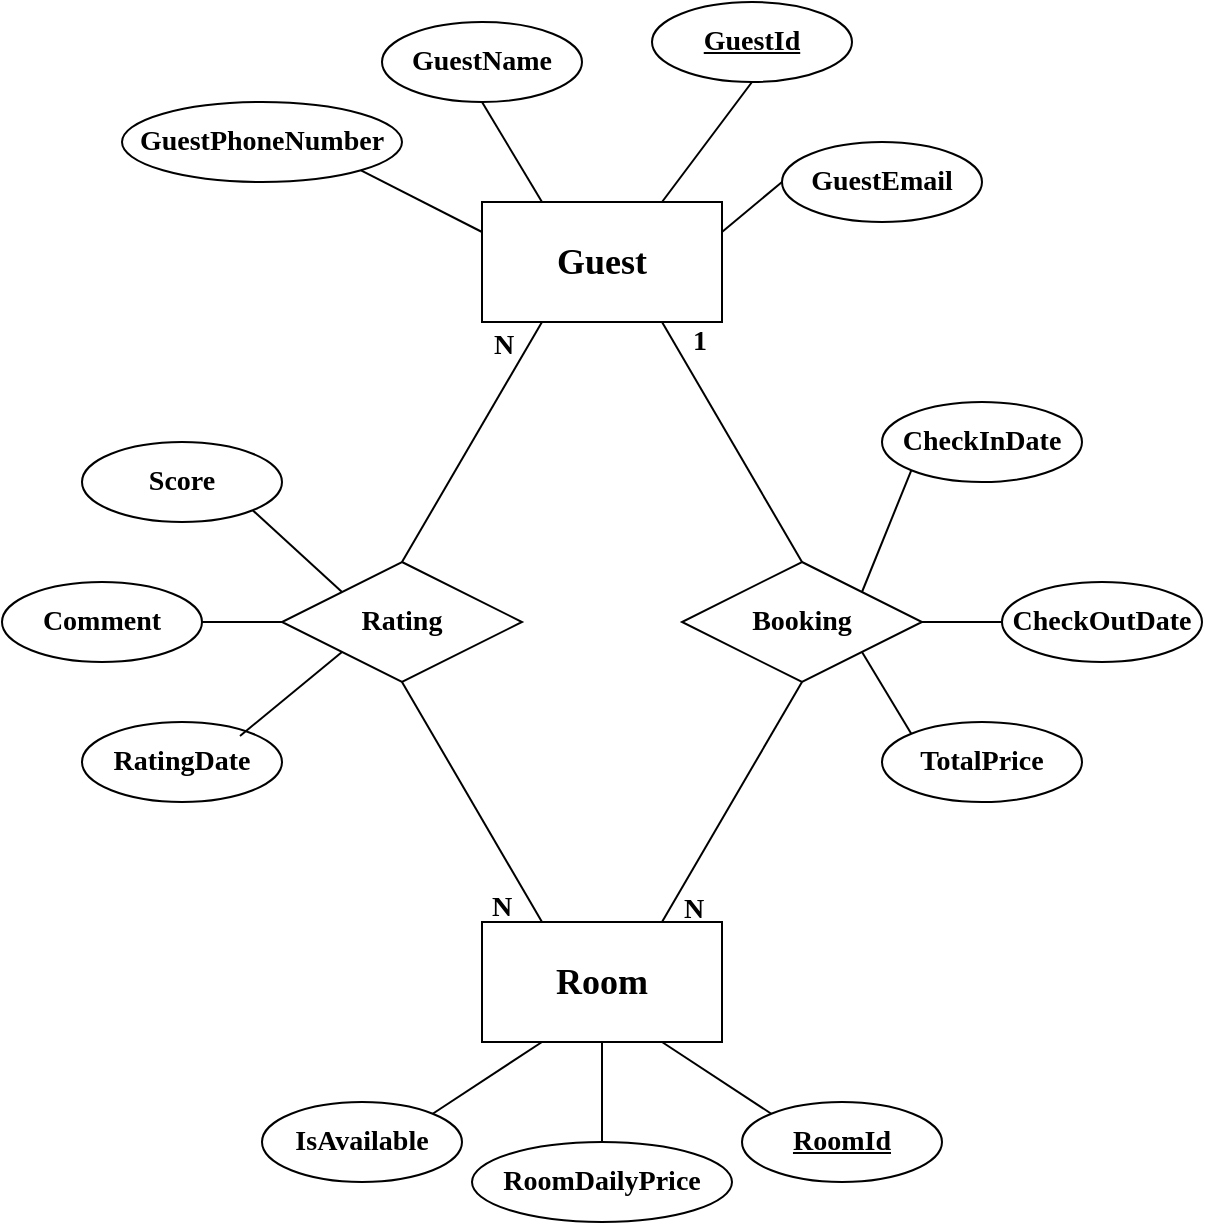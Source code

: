<mxfile version="28.0.9">
  <diagram name="Page-1" id="czs3NJPh8FWdvTgHN3IY">
    <mxGraphModel dx="1426" dy="811" grid="1" gridSize="10" guides="1" tooltips="1" connect="1" arrows="1" fold="1" page="1" pageScale="1" pageWidth="850" pageHeight="1100" math="0" shadow="0">
      <root>
        <mxCell id="0" />
        <mxCell id="1" parent="0" />
        <mxCell id="lIxIKmrcLk661TMdwnj2-1" value="&lt;font style=&quot;font-size: 18px;&quot; face=&quot;Times New Roman&quot;&gt;&lt;b&gt;Guest&lt;/b&gt;&lt;/font&gt;" style="rounded=0;whiteSpace=wrap;html=1;" parent="1" vertex="1">
          <mxGeometry x="340" y="210" width="120" height="60" as="geometry" />
        </mxCell>
        <mxCell id="lIxIKmrcLk661TMdwnj2-2" value="&lt;font style=&quot;font-size: 18px;&quot; face=&quot;Times New Roman&quot;&gt;&lt;b&gt;Room&lt;/b&gt;&lt;/font&gt;" style="rounded=0;whiteSpace=wrap;html=1;" parent="1" vertex="1">
          <mxGeometry x="340" y="570" width="120" height="60" as="geometry" />
        </mxCell>
        <mxCell id="lIxIKmrcLk661TMdwnj2-3" value="&lt;font style=&quot;font-size: 14px;&quot; face=&quot;Times New Roman&quot;&gt;&lt;b&gt;GuestId&lt;/b&gt;&lt;/font&gt;" style="ellipse;whiteSpace=wrap;html=1;align=center;fontStyle=4;" parent="1" vertex="1">
          <mxGeometry x="425" y="110" width="100" height="40" as="geometry" />
        </mxCell>
        <mxCell id="lIxIKmrcLk661TMdwnj2-4" value="&lt;font style=&quot;font-size: 14px;&quot; face=&quot;Times New Roman&quot;&gt;&lt;b&gt;RoomId&lt;/b&gt;&lt;/font&gt;" style="ellipse;whiteSpace=wrap;html=1;align=center;fontStyle=4;" parent="1" vertex="1">
          <mxGeometry x="470" y="660" width="100" height="40" as="geometry" />
        </mxCell>
        <mxCell id="lIxIKmrcLk661TMdwnj2-5" value="&lt;font style=&quot;font-size: 14px;&quot; face=&quot;Times New Roman&quot;&gt;&lt;b&gt;GuestEmail&lt;/b&gt;&lt;/font&gt;" style="ellipse;whiteSpace=wrap;html=1;align=center;" parent="1" vertex="1">
          <mxGeometry x="490" y="180" width="100" height="40" as="geometry" />
        </mxCell>
        <mxCell id="lIxIKmrcLk661TMdwnj2-6" value="&lt;font style=&quot;font-size: 14px;&quot; face=&quot;Times New Roman&quot;&gt;&lt;b&gt;GuestPhoneNumber&lt;/b&gt;&lt;/font&gt;" style="ellipse;whiteSpace=wrap;html=1;align=center;" parent="1" vertex="1">
          <mxGeometry x="160" y="160" width="140" height="40" as="geometry" />
        </mxCell>
        <mxCell id="lIxIKmrcLk661TMdwnj2-7" value="&lt;font style=&quot;font-size: 14px;&quot; face=&quot;Times New Roman&quot;&gt;&lt;b&gt;GuestName&lt;/b&gt;&lt;/font&gt;" style="ellipse;whiteSpace=wrap;html=1;align=center;" parent="1" vertex="1">
          <mxGeometry x="290" y="120" width="100" height="40" as="geometry" />
        </mxCell>
        <mxCell id="lIxIKmrcLk661TMdwnj2-8" value="&lt;font style=&quot;font-size: 14px;&quot; face=&quot;Times New Roman&quot;&gt;&lt;b&gt;IsAvailable&lt;/b&gt;&lt;/font&gt;" style="ellipse;whiteSpace=wrap;html=1;align=center;" parent="1" vertex="1">
          <mxGeometry x="230" y="660" width="100" height="40" as="geometry" />
        </mxCell>
        <mxCell id="lIxIKmrcLk661TMdwnj2-9" value="&lt;font style=&quot;font-size: 14px;&quot; face=&quot;Times New Roman&quot;&gt;&lt;b&gt;RoomDailyPrice&lt;/b&gt;&lt;/font&gt;" style="ellipse;whiteSpace=wrap;html=1;align=center;" parent="1" vertex="1">
          <mxGeometry x="335" y="680" width="130" height="40" as="geometry" />
        </mxCell>
        <mxCell id="lIxIKmrcLk661TMdwnj2-10" value="" style="endArrow=none;html=1;rounded=0;entryX=1;entryY=1;entryDx=0;entryDy=0;exitX=0;exitY=0.25;exitDx=0;exitDy=0;" parent="1" source="lIxIKmrcLk661TMdwnj2-1" target="lIxIKmrcLk661TMdwnj2-6" edge="1">
          <mxGeometry relative="1" as="geometry">
            <mxPoint x="350" y="420" as="sourcePoint" />
            <mxPoint x="510" y="420" as="targetPoint" />
          </mxGeometry>
        </mxCell>
        <mxCell id="lIxIKmrcLk661TMdwnj2-11" value="" style="endArrow=none;html=1;rounded=0;entryX=0.5;entryY=1;entryDx=0;entryDy=0;exitX=0.25;exitY=0;exitDx=0;exitDy=0;" parent="1" source="lIxIKmrcLk661TMdwnj2-1" target="lIxIKmrcLk661TMdwnj2-7" edge="1">
          <mxGeometry relative="1" as="geometry">
            <mxPoint x="350" y="420" as="sourcePoint" />
            <mxPoint x="510" y="420" as="targetPoint" />
          </mxGeometry>
        </mxCell>
        <mxCell id="lIxIKmrcLk661TMdwnj2-12" value="" style="endArrow=none;html=1;rounded=0;entryX=0.5;entryY=1;entryDx=0;entryDy=0;exitX=0.75;exitY=0;exitDx=0;exitDy=0;" parent="1" source="lIxIKmrcLk661TMdwnj2-1" target="lIxIKmrcLk661TMdwnj2-3" edge="1">
          <mxGeometry relative="1" as="geometry">
            <mxPoint x="350" y="420" as="sourcePoint" />
            <mxPoint x="510" y="420" as="targetPoint" />
          </mxGeometry>
        </mxCell>
        <mxCell id="lIxIKmrcLk661TMdwnj2-13" value="" style="endArrow=none;html=1;rounded=0;exitX=1;exitY=0.25;exitDx=0;exitDy=0;entryX=0;entryY=0.5;entryDx=0;entryDy=0;" parent="1" source="lIxIKmrcLk661TMdwnj2-1" target="lIxIKmrcLk661TMdwnj2-5" edge="1">
          <mxGeometry relative="1" as="geometry">
            <mxPoint x="350" y="420" as="sourcePoint" />
            <mxPoint x="510" y="420" as="targetPoint" />
          </mxGeometry>
        </mxCell>
        <mxCell id="lIxIKmrcLk661TMdwnj2-14" value="" style="endArrow=none;html=1;rounded=0;entryX=1;entryY=0;entryDx=0;entryDy=0;exitX=0.25;exitY=1;exitDx=0;exitDy=0;" parent="1" source="lIxIKmrcLk661TMdwnj2-2" target="lIxIKmrcLk661TMdwnj2-8" edge="1">
          <mxGeometry relative="1" as="geometry">
            <mxPoint x="350" y="420" as="sourcePoint" />
            <mxPoint x="510" y="420" as="targetPoint" />
          </mxGeometry>
        </mxCell>
        <mxCell id="lIxIKmrcLk661TMdwnj2-15" value="" style="endArrow=none;html=1;rounded=0;entryX=0.5;entryY=0;entryDx=0;entryDy=0;exitX=0.5;exitY=1;exitDx=0;exitDy=0;" parent="1" source="lIxIKmrcLk661TMdwnj2-2" target="lIxIKmrcLk661TMdwnj2-9" edge="1">
          <mxGeometry relative="1" as="geometry">
            <mxPoint x="350" y="420" as="sourcePoint" />
            <mxPoint x="510" y="420" as="targetPoint" />
          </mxGeometry>
        </mxCell>
        <mxCell id="lIxIKmrcLk661TMdwnj2-16" value="" style="endArrow=none;html=1;rounded=0;entryX=0;entryY=0;entryDx=0;entryDy=0;exitX=0.75;exitY=1;exitDx=0;exitDy=0;" parent="1" source="lIxIKmrcLk661TMdwnj2-2" target="lIxIKmrcLk661TMdwnj2-4" edge="1">
          <mxGeometry relative="1" as="geometry">
            <mxPoint x="350" y="420" as="sourcePoint" />
            <mxPoint x="510" y="420" as="targetPoint" />
          </mxGeometry>
        </mxCell>
        <mxCell id="lIxIKmrcLk661TMdwnj2-17" value="&lt;font style=&quot;font-size: 14px;&quot; face=&quot;Times New Roman&quot;&gt;&lt;b&gt;Booking&lt;/b&gt;&lt;/font&gt;" style="shape=rhombus;perimeter=rhombusPerimeter;whiteSpace=wrap;html=1;align=center;" parent="1" vertex="1">
          <mxGeometry x="440" y="390" width="120" height="60" as="geometry" />
        </mxCell>
        <mxCell id="lIxIKmrcLk661TMdwnj2-18" value="&lt;font style=&quot;font-size: 14px;&quot; face=&quot;Times New Roman&quot;&gt;&lt;b&gt;Rating&lt;/b&gt;&lt;/font&gt;" style="shape=rhombus;perimeter=rhombusPerimeter;whiteSpace=wrap;html=1;align=center;" parent="1" vertex="1">
          <mxGeometry x="240" y="390" width="120" height="60" as="geometry" />
        </mxCell>
        <mxCell id="K1G06rAmdtzvs4KQk-JZ-1" value="" style="endArrow=none;html=1;rounded=0;exitX=0.5;exitY=0;exitDx=0;exitDy=0;entryX=0.25;entryY=1;entryDx=0;entryDy=0;" edge="1" parent="1" source="lIxIKmrcLk661TMdwnj2-18" target="lIxIKmrcLk661TMdwnj2-1">
          <mxGeometry relative="1" as="geometry">
            <mxPoint x="350" y="420" as="sourcePoint" />
            <mxPoint x="510" y="420" as="targetPoint" />
          </mxGeometry>
        </mxCell>
        <mxCell id="K1G06rAmdtzvs4KQk-JZ-2" value="" style="endArrow=none;html=1;rounded=0;exitX=0.75;exitY=0;exitDx=0;exitDy=0;entryX=0.5;entryY=1;entryDx=0;entryDy=0;entryPerimeter=0;" edge="1" parent="1" source="lIxIKmrcLk661TMdwnj2-2" target="lIxIKmrcLk661TMdwnj2-17">
          <mxGeometry relative="1" as="geometry">
            <mxPoint x="350" y="420" as="sourcePoint" />
            <mxPoint x="510" y="420" as="targetPoint" />
          </mxGeometry>
        </mxCell>
        <mxCell id="K1G06rAmdtzvs4KQk-JZ-3" value="" style="endArrow=none;html=1;rounded=0;exitX=0.75;exitY=1;exitDx=0;exitDy=0;entryX=0.5;entryY=0;entryDx=0;entryDy=0;" edge="1" parent="1" source="lIxIKmrcLk661TMdwnj2-1" target="lIxIKmrcLk661TMdwnj2-17">
          <mxGeometry relative="1" as="geometry">
            <mxPoint x="350" y="420" as="sourcePoint" />
            <mxPoint x="510" y="420" as="targetPoint" />
          </mxGeometry>
        </mxCell>
        <mxCell id="K1G06rAmdtzvs4KQk-JZ-4" value="" style="endArrow=none;html=1;rounded=0;exitX=0.5;exitY=1;exitDx=0;exitDy=0;entryX=0.25;entryY=0;entryDx=0;entryDy=0;" edge="1" parent="1" source="lIxIKmrcLk661TMdwnj2-18" target="lIxIKmrcLk661TMdwnj2-2">
          <mxGeometry relative="1" as="geometry">
            <mxPoint x="350" y="420" as="sourcePoint" />
            <mxPoint x="510" y="420" as="targetPoint" />
          </mxGeometry>
        </mxCell>
        <mxCell id="K1G06rAmdtzvs4KQk-JZ-5" value="&lt;font style=&quot;font-size: 14px;&quot; face=&quot;Times New Roman&quot;&gt;&lt;b&gt;TotalPrice&lt;/b&gt;&lt;/font&gt;" style="ellipse;whiteSpace=wrap;html=1;align=center;" vertex="1" parent="1">
          <mxGeometry x="540" y="470" width="100" height="40" as="geometry" />
        </mxCell>
        <mxCell id="K1G06rAmdtzvs4KQk-JZ-6" value="&lt;font style=&quot;font-size: 14px;&quot; face=&quot;Times New Roman&quot;&gt;&lt;b&gt;CheckOutDate&lt;/b&gt;&lt;/font&gt;" style="ellipse;whiteSpace=wrap;html=1;align=center;" vertex="1" parent="1">
          <mxGeometry x="600" y="400" width="100" height="40" as="geometry" />
        </mxCell>
        <mxCell id="K1G06rAmdtzvs4KQk-JZ-7" value="&lt;font style=&quot;font-size: 14px;&quot; face=&quot;Times New Roman&quot;&gt;&lt;b&gt;CheckInDate&lt;/b&gt;&lt;/font&gt;" style="ellipse;whiteSpace=wrap;html=1;align=center;" vertex="1" parent="1">
          <mxGeometry x="540" y="310" width="100" height="40" as="geometry" />
        </mxCell>
        <mxCell id="K1G06rAmdtzvs4KQk-JZ-8" value="&lt;font face=&quot;Times New Roman&quot; style=&quot;font-size: 14px;&quot;&gt;&lt;b&gt;Score&lt;/b&gt;&lt;/font&gt;" style="ellipse;whiteSpace=wrap;html=1;align=center;" vertex="1" parent="1">
          <mxGeometry x="140" y="330" width="100" height="40" as="geometry" />
        </mxCell>
        <mxCell id="K1G06rAmdtzvs4KQk-JZ-9" value="&lt;font style=&quot;font-size: 14px;&quot; face=&quot;Times New Roman&quot;&gt;&lt;b&gt;RatingDate&lt;/b&gt;&lt;/font&gt;" style="ellipse;whiteSpace=wrap;html=1;align=center;" vertex="1" parent="1">
          <mxGeometry x="140" y="470" width="100" height="40" as="geometry" />
        </mxCell>
        <mxCell id="K1G06rAmdtzvs4KQk-JZ-10" value="&lt;font style=&quot;font-size: 14px;&quot; face=&quot;Times New Roman&quot;&gt;&lt;b&gt;Comment&lt;/b&gt;&lt;/font&gt;" style="ellipse;whiteSpace=wrap;html=1;align=center;" vertex="1" parent="1">
          <mxGeometry x="100" y="400" width="100" height="40" as="geometry" />
        </mxCell>
        <mxCell id="K1G06rAmdtzvs4KQk-JZ-11" value="" style="endArrow=none;html=1;rounded=0;entryX=0;entryY=0;entryDx=0;entryDy=0;exitX=1;exitY=1;exitDx=0;exitDy=0;" edge="1" parent="1" source="lIxIKmrcLk661TMdwnj2-17" target="K1G06rAmdtzvs4KQk-JZ-5">
          <mxGeometry relative="1" as="geometry">
            <mxPoint x="350" y="420" as="sourcePoint" />
            <mxPoint x="510" y="420" as="targetPoint" />
          </mxGeometry>
        </mxCell>
        <mxCell id="K1G06rAmdtzvs4KQk-JZ-12" value="" style="endArrow=none;html=1;rounded=0;entryX=0;entryY=0.5;entryDx=0;entryDy=0;exitX=1;exitY=0.5;exitDx=0;exitDy=0;" edge="1" parent="1" source="lIxIKmrcLk661TMdwnj2-17" target="K1G06rAmdtzvs4KQk-JZ-6">
          <mxGeometry relative="1" as="geometry">
            <mxPoint x="350" y="420" as="sourcePoint" />
            <mxPoint x="510" y="420" as="targetPoint" />
          </mxGeometry>
        </mxCell>
        <mxCell id="K1G06rAmdtzvs4KQk-JZ-13" value="" style="endArrow=none;html=1;rounded=0;entryX=0;entryY=1;entryDx=0;entryDy=0;exitX=1;exitY=0;exitDx=0;exitDy=0;" edge="1" parent="1" source="lIxIKmrcLk661TMdwnj2-17" target="K1G06rAmdtzvs4KQk-JZ-7">
          <mxGeometry relative="1" as="geometry">
            <mxPoint x="350" y="420" as="sourcePoint" />
            <mxPoint x="510" y="420" as="targetPoint" />
          </mxGeometry>
        </mxCell>
        <mxCell id="K1G06rAmdtzvs4KQk-JZ-14" value="" style="endArrow=none;html=1;rounded=0;exitX=1;exitY=1;exitDx=0;exitDy=0;entryX=0;entryY=0;entryDx=0;entryDy=0;" edge="1" parent="1" source="K1G06rAmdtzvs4KQk-JZ-8" target="lIxIKmrcLk661TMdwnj2-18">
          <mxGeometry relative="1" as="geometry">
            <mxPoint x="350" y="420" as="sourcePoint" />
            <mxPoint x="510" y="420" as="targetPoint" />
          </mxGeometry>
        </mxCell>
        <mxCell id="K1G06rAmdtzvs4KQk-JZ-15" value="" style="endArrow=none;html=1;rounded=0;exitX=1;exitY=0.5;exitDx=0;exitDy=0;entryX=0;entryY=0.5;entryDx=0;entryDy=0;" edge="1" parent="1" source="K1G06rAmdtzvs4KQk-JZ-10" target="lIxIKmrcLk661TMdwnj2-18">
          <mxGeometry relative="1" as="geometry">
            <mxPoint x="350" y="420" as="sourcePoint" />
            <mxPoint x="510" y="420" as="targetPoint" />
          </mxGeometry>
        </mxCell>
        <mxCell id="K1G06rAmdtzvs4KQk-JZ-16" value="" style="endArrow=none;html=1;rounded=0;exitX=0.79;exitY=0.175;exitDx=0;exitDy=0;exitPerimeter=0;entryX=0;entryY=1;entryDx=0;entryDy=0;" edge="1" parent="1" source="K1G06rAmdtzvs4KQk-JZ-9" target="lIxIKmrcLk661TMdwnj2-18">
          <mxGeometry relative="1" as="geometry">
            <mxPoint x="350" y="420" as="sourcePoint" />
            <mxPoint x="510" y="420" as="targetPoint" />
          </mxGeometry>
        </mxCell>
        <mxCell id="K1G06rAmdtzvs4KQk-JZ-17" value="&lt;font style=&quot;font-size: 14px;&quot; face=&quot;Times New Roman&quot;&gt;&lt;b&gt;N&lt;/b&gt;&lt;/font&gt;" style="text;html=1;align=center;verticalAlign=middle;whiteSpace=wrap;rounded=0;" vertex="1" parent="1">
          <mxGeometry x="320" y="548" width="60" height="30" as="geometry" />
        </mxCell>
        <mxCell id="K1G06rAmdtzvs4KQk-JZ-18" value="&lt;font style=&quot;font-size: 14px;&quot; face=&quot;Times New Roman&quot;&gt;&lt;b&gt;N&lt;/b&gt;&lt;/font&gt;" style="text;html=1;align=center;verticalAlign=middle;whiteSpace=wrap;rounded=0;" vertex="1" parent="1">
          <mxGeometry x="416" y="549" width="60" height="30" as="geometry" />
        </mxCell>
        <mxCell id="K1G06rAmdtzvs4KQk-JZ-19" value="&lt;font style=&quot;font-size: 14px;&quot; face=&quot;Times New Roman&quot;&gt;&lt;b&gt;N&lt;/b&gt;&lt;/font&gt;" style="text;html=1;align=center;verticalAlign=middle;whiteSpace=wrap;rounded=0;" vertex="1" parent="1">
          <mxGeometry x="321" y="267" width="60" height="30" as="geometry" />
        </mxCell>
        <mxCell id="K1G06rAmdtzvs4KQk-JZ-20" value="&lt;font style=&quot;font-size: 14px;&quot; face=&quot;Times New Roman&quot;&gt;&lt;b&gt;1&lt;/b&gt;&lt;/font&gt;" style="text;html=1;align=center;verticalAlign=middle;whiteSpace=wrap;rounded=0;" vertex="1" parent="1">
          <mxGeometry x="419" y="265" width="60" height="30" as="geometry" />
        </mxCell>
      </root>
    </mxGraphModel>
  </diagram>
</mxfile>
